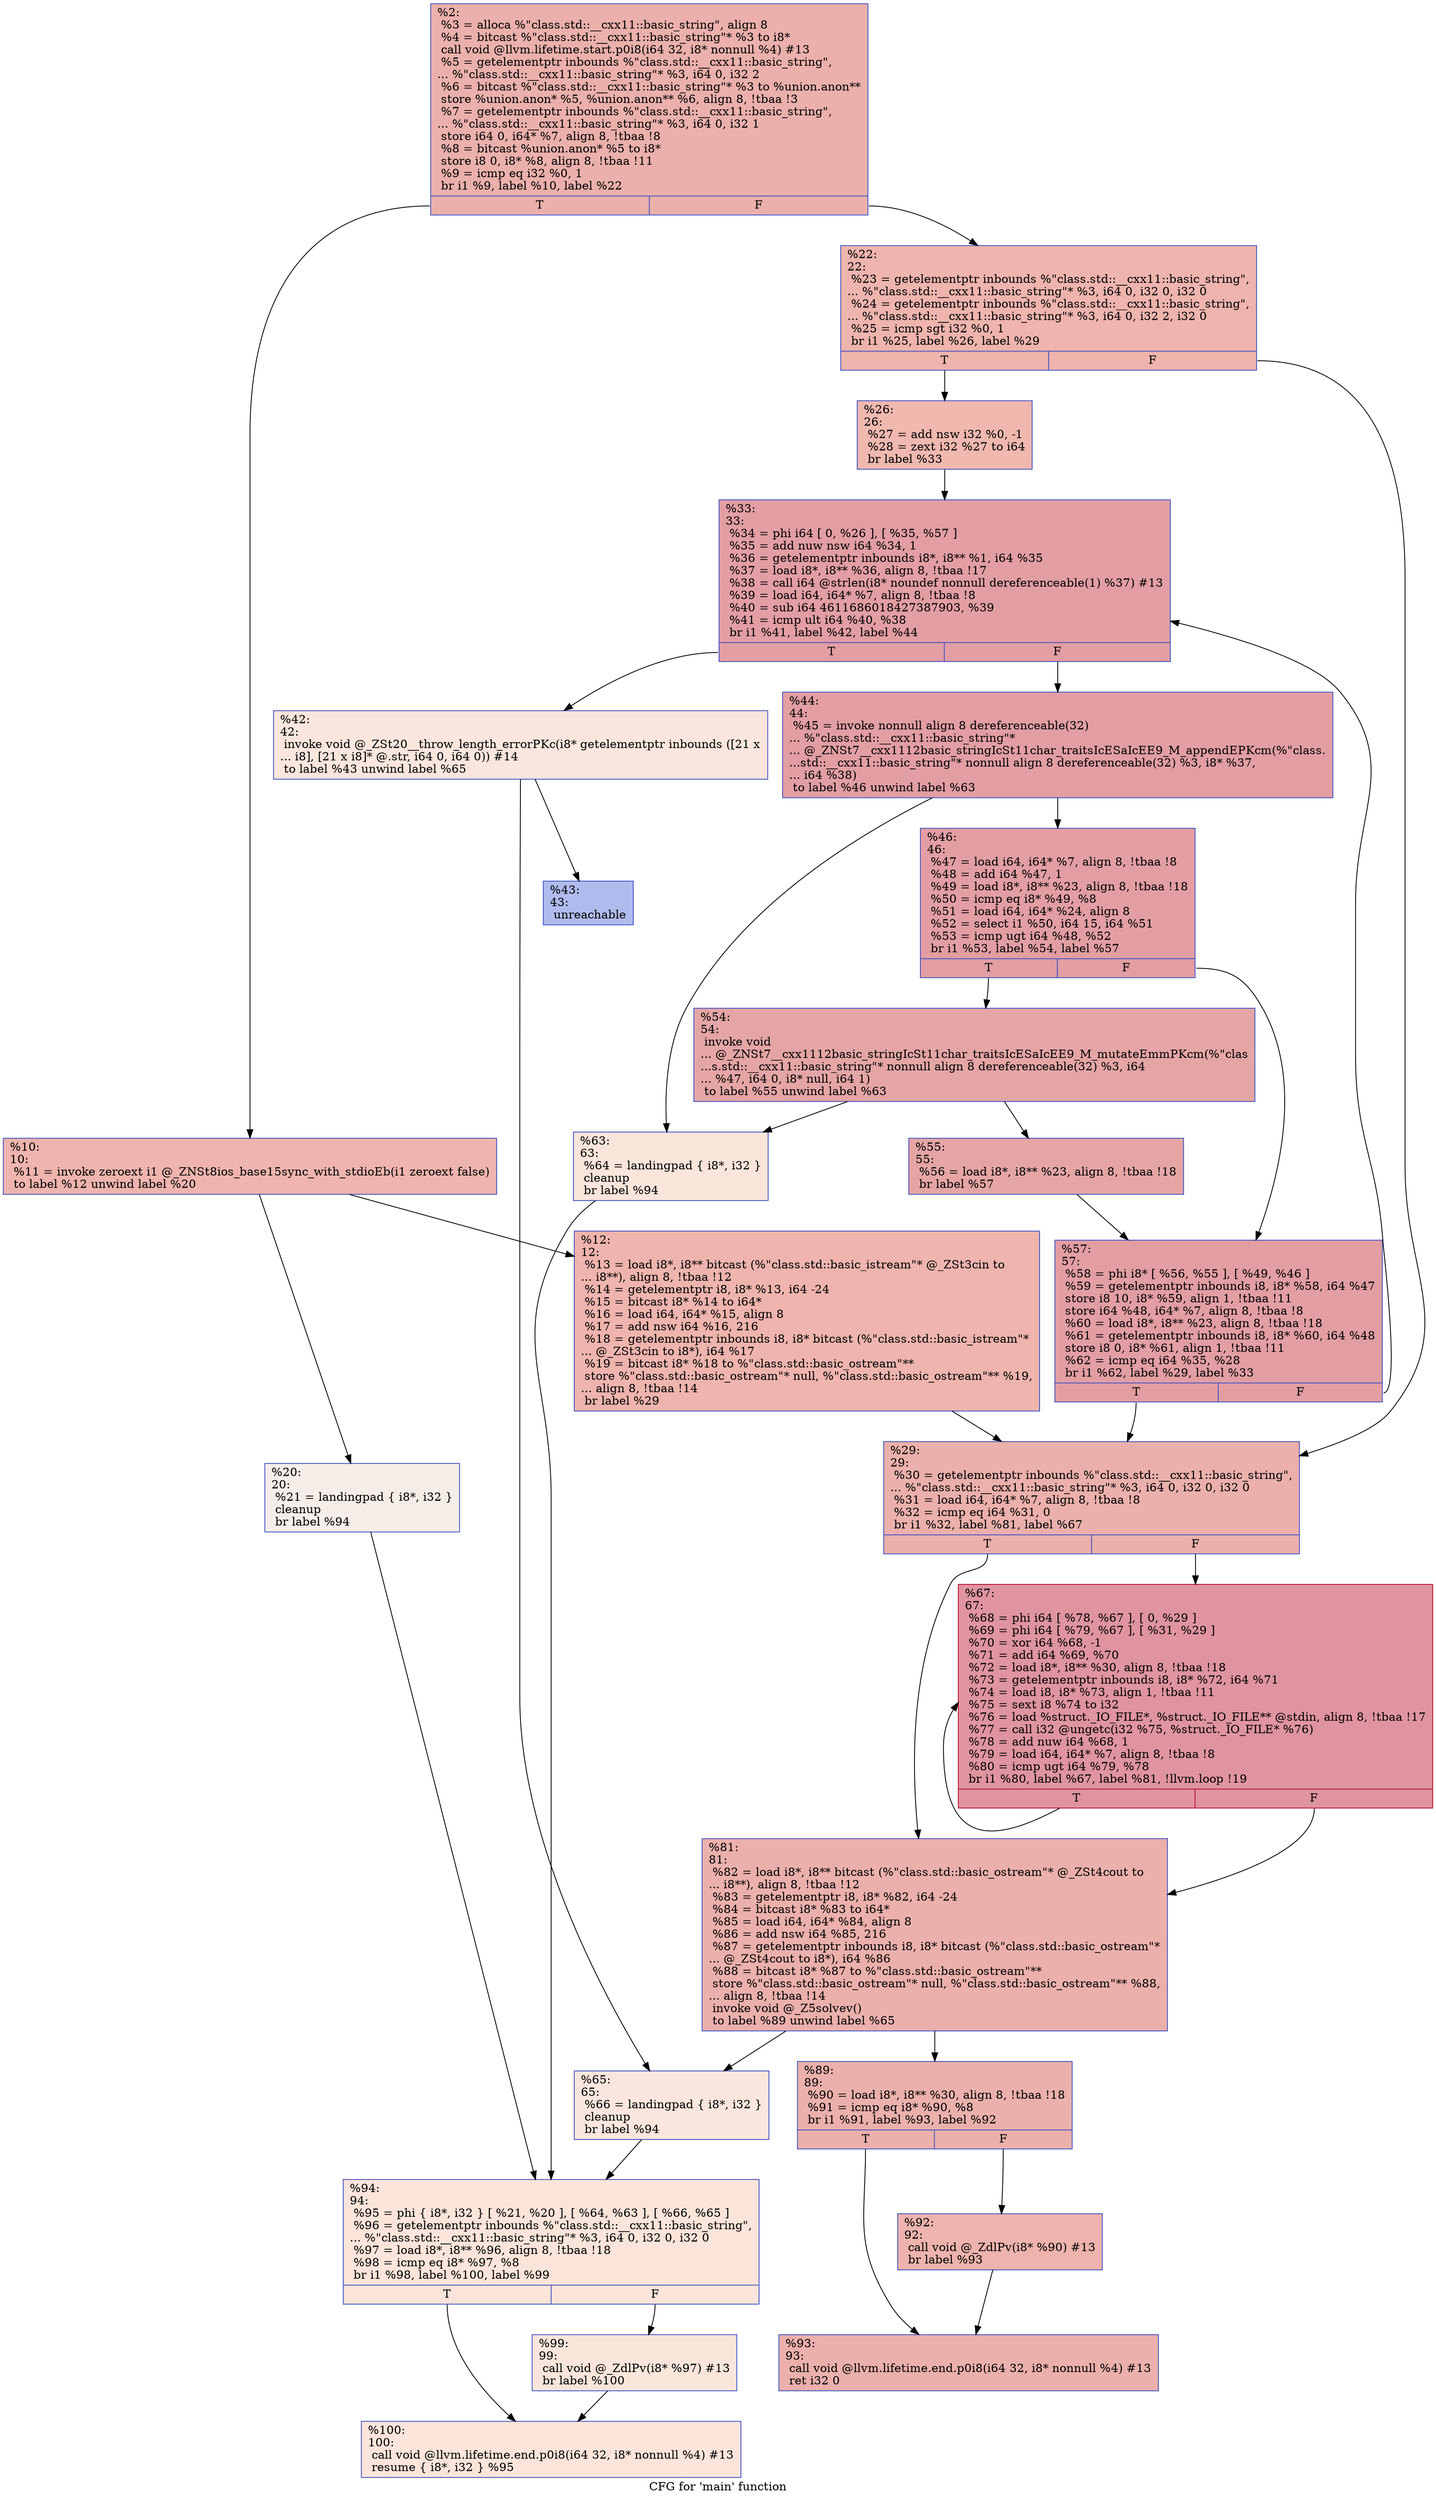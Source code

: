digraph "CFG for 'main' function" {
	label="CFG for 'main' function";

	Node0x56195fcba950 [shape=record,color="#3d50c3ff", style=filled, fillcolor="#d24b4070",label="{%2:\l  %3 = alloca %\"class.std::__cxx11::basic_string\", align 8\l  %4 = bitcast %\"class.std::__cxx11::basic_string\"* %3 to i8*\l  call void @llvm.lifetime.start.p0i8(i64 32, i8* nonnull %4) #13\l  %5 = getelementptr inbounds %\"class.std::__cxx11::basic_string\",\l... %\"class.std::__cxx11::basic_string\"* %3, i64 0, i32 2\l  %6 = bitcast %\"class.std::__cxx11::basic_string\"* %3 to %union.anon**\l  store %union.anon* %5, %union.anon** %6, align 8, !tbaa !3\l  %7 = getelementptr inbounds %\"class.std::__cxx11::basic_string\",\l... %\"class.std::__cxx11::basic_string\"* %3, i64 0, i32 1\l  store i64 0, i64* %7, align 8, !tbaa !8\l  %8 = bitcast %union.anon* %5 to i8*\l  store i8 0, i8* %8, align 8, !tbaa !11\l  %9 = icmp eq i32 %0, 1\l  br i1 %9, label %10, label %22\l|{<s0>T|<s1>F}}"];
	Node0x56195fcba950:s0 -> Node0x56195fcbaa50;
	Node0x56195fcba950:s1 -> Node0x56195fcbb710;
	Node0x56195fcbaa50 [shape=record,color="#3d50c3ff", style=filled, fillcolor="#d8564670",label="{%10:\l10:                                               \l  %11 = invoke zeroext i1 @_ZNSt8ios_base15sync_with_stdioEb(i1 zeroext false)\l          to label %12 unwind label %20\l}"];
	Node0x56195fcbaa50 -> Node0x56195fcbb850;
	Node0x56195fcbaa50 -> Node0x56195fcbb8e0;
	Node0x56195fcbb850 [shape=record,color="#3d50c3ff", style=filled, fillcolor="#d8564670",label="{%12:\l12:                                               \l  %13 = load i8*, i8** bitcast (%\"class.std::basic_istream\"* @_ZSt3cin to\l... i8**), align 8, !tbaa !12\l  %14 = getelementptr i8, i8* %13, i64 -24\l  %15 = bitcast i8* %14 to i64*\l  %16 = load i64, i64* %15, align 8\l  %17 = add nsw i64 %16, 216\l  %18 = getelementptr inbounds i8, i8* bitcast (%\"class.std::basic_istream\"*\l... @_ZSt3cin to i8*), i64 %17\l  %19 = bitcast i8* %18 to %\"class.std::basic_ostream\"**\l  store %\"class.std::basic_ostream\"* null, %\"class.std::basic_ostream\"** %19,\l... align 8, !tbaa !14\l  br label %29\l}"];
	Node0x56195fcbb850 -> Node0x56195fc97af0;
	Node0x56195fcbb8e0 [shape=record,color="#3d50c3ff", style=filled, fillcolor="#e8d6cc70",label="{%20:\l20:                                               \l  %21 = landingpad \{ i8*, i32 \}\l          cleanup\l  br label %94\l}"];
	Node0x56195fcbb8e0 -> Node0x56195fc97c60;
	Node0x56195fcbb710 [shape=record,color="#3d50c3ff", style=filled, fillcolor="#d8564670",label="{%22:\l22:                                               \l  %23 = getelementptr inbounds %\"class.std::__cxx11::basic_string\",\l... %\"class.std::__cxx11::basic_string\"* %3, i64 0, i32 0, i32 0\l  %24 = getelementptr inbounds %\"class.std::__cxx11::basic_string\",\l... %\"class.std::__cxx11::basic_string\"* %3, i64 0, i32 2, i32 0\l  %25 = icmp sgt i32 %0, 1\l  br i1 %25, label %26, label %29\l|{<s0>T|<s1>F}}"];
	Node0x56195fcbb710:s0 -> Node0x56195fc97f70;
	Node0x56195fcbb710:s1 -> Node0x56195fc97af0;
	Node0x56195fc97f70 [shape=record,color="#3d50c3ff", style=filled, fillcolor="#dc5d4a70",label="{%26:\l26:                                               \l  %27 = add nsw i32 %0, -1\l  %28 = zext i32 %27 to i64\l  br label %33\l}"];
	Node0x56195fc97f70 -> Node0x56195fcc0170;
	Node0x56195fc97af0 [shape=record,color="#3d50c3ff", style=filled, fillcolor="#d24b4070",label="{%29:\l29:                                               \l  %30 = getelementptr inbounds %\"class.std::__cxx11::basic_string\",\l... %\"class.std::__cxx11::basic_string\"* %3, i64 0, i32 0, i32 0\l  %31 = load i64, i64* %7, align 8, !tbaa !8\l  %32 = icmp eq i64 %31, 0\l  br i1 %32, label %81, label %67\l|{<s0>T|<s1>F}}"];
	Node0x56195fc97af0:s0 -> Node0x56195fcc0410;
	Node0x56195fc97af0:s1 -> Node0x56195fcc0460;
	Node0x56195fcc0170 [shape=record,color="#3d50c3ff", style=filled, fillcolor="#be242e70",label="{%33:\l33:                                               \l  %34 = phi i64 [ 0, %26 ], [ %35, %57 ]\l  %35 = add nuw nsw i64 %34, 1\l  %36 = getelementptr inbounds i8*, i8** %1, i64 %35\l  %37 = load i8*, i8** %36, align 8, !tbaa !17\l  %38 = call i64 @strlen(i8* noundef nonnull dereferenceable(1) %37) #13\l  %39 = load i64, i64* %7, align 8, !tbaa !8\l  %40 = sub i64 4611686018427387903, %39\l  %41 = icmp ult i64 %40, %38\l  br i1 %41, label %42, label %44\l|{<s0>T|<s1>F}}"];
	Node0x56195fcc0170:s0 -> Node0x56195fcc0d80;
	Node0x56195fcc0170:s1 -> Node0x56195fcc0e10;
	Node0x56195fcc0d80 [shape=record,color="#3d50c3ff", style=filled, fillcolor="#f3c7b170",label="{%42:\l42:                                               \l  invoke void @_ZSt20__throw_length_errorPKc(i8* getelementptr inbounds ([21 x\l... i8], [21 x i8]* @.str, i64 0, i64 0)) #14\l          to label %43 unwind label %65\l}"];
	Node0x56195fcc0d80 -> Node0x56195fcc1010;
	Node0x56195fcc0d80 -> Node0x56195fcc1060;
	Node0x56195fcc1010 [shape=record,color="#3d50c3ff", style=filled, fillcolor="#4c66d670",label="{%43:\l43:                                               \l  unreachable\l}"];
	Node0x56195fcc0e10 [shape=record,color="#3d50c3ff", style=filled, fillcolor="#be242e70",label="{%44:\l44:                                               \l  %45 = invoke nonnull align 8 dereferenceable(32)\l... %\"class.std::__cxx11::basic_string\"*\l... @_ZNSt7__cxx1112basic_stringIcSt11char_traitsIcESaIcEE9_M_appendEPKcm(%\"class.\l...std::__cxx11::basic_string\"* nonnull align 8 dereferenceable(32) %3, i8* %37,\l... i64 %38)\l          to label %46 unwind label %63\l}"];
	Node0x56195fcc0e10 -> Node0x56195fcc1430;
	Node0x56195fcc0e10 -> Node0x56195fcc1480;
	Node0x56195fcc1430 [shape=record,color="#3d50c3ff", style=filled, fillcolor="#be242e70",label="{%46:\l46:                                               \l  %47 = load i64, i64* %7, align 8, !tbaa !8\l  %48 = add i64 %47, 1\l  %49 = load i8*, i8** %23, align 8, !tbaa !18\l  %50 = icmp eq i8* %49, %8\l  %51 = load i64, i64* %24, align 8\l  %52 = select i1 %50, i64 15, i64 %51\l  %53 = icmp ugt i64 %48, %52\l  br i1 %53, label %54, label %57\l|{<s0>T|<s1>F}}"];
	Node0x56195fcc1430:s0 -> Node0x56195fcc13e0;
	Node0x56195fcc1430:s1 -> Node0x56195fcc0590;
	Node0x56195fcc13e0 [shape=record,color="#3d50c3ff", style=filled, fillcolor="#c5333470",label="{%54:\l54:                                               \l  invoke void\l... @_ZNSt7__cxx1112basic_stringIcSt11char_traitsIcESaIcEE9_M_mutateEmmPKcm(%\"clas\l...s.std::__cxx11::basic_string\"* nonnull align 8 dereferenceable(32) %3, i64\l... %47, i64 0, i8* null, i64 1)\l          to label %55 unwind label %63\l}"];
	Node0x56195fcc13e0 -> Node0x56195fcc1b30;
	Node0x56195fcc13e0 -> Node0x56195fcc1480;
	Node0x56195fcc1b30 [shape=record,color="#3d50c3ff", style=filled, fillcolor="#c5333470",label="{%55:\l55:                                               \l  %56 = load i8*, i8** %23, align 8, !tbaa !18\l  br label %57\l}"];
	Node0x56195fcc1b30 -> Node0x56195fcc0590;
	Node0x56195fcc0590 [shape=record,color="#3d50c3ff", style=filled, fillcolor="#be242e70",label="{%57:\l57:                                               \l  %58 = phi i8* [ %56, %55 ], [ %49, %46 ]\l  %59 = getelementptr inbounds i8, i8* %58, i64 %47\l  store i8 10, i8* %59, align 1, !tbaa !11\l  store i64 %48, i64* %7, align 8, !tbaa !8\l  %60 = load i8*, i8** %23, align 8, !tbaa !18\l  %61 = getelementptr inbounds i8, i8* %60, i64 %48\l  store i8 0, i8* %61, align 1, !tbaa !11\l  %62 = icmp eq i64 %35, %28\l  br i1 %62, label %29, label %33\l|{<s0>T|<s1>F}}"];
	Node0x56195fcc0590:s0 -> Node0x56195fc97af0;
	Node0x56195fcc0590:s1 -> Node0x56195fcc0170;
	Node0x56195fcc1480 [shape=record,color="#3d50c3ff", style=filled, fillcolor="#f4c5ad70",label="{%63:\l63:                                               \l  %64 = landingpad \{ i8*, i32 \}\l          cleanup\l  br label %94\l}"];
	Node0x56195fcc1480 -> Node0x56195fc97c60;
	Node0x56195fcc1060 [shape=record,color="#3d50c3ff", style=filled, fillcolor="#f3c7b170",label="{%65:\l65:                                               \l  %66 = landingpad \{ i8*, i32 \}\l          cleanup\l  br label %94\l}"];
	Node0x56195fcc1060 -> Node0x56195fc97c60;
	Node0x56195fcc0460 [shape=record,color="#b70d28ff", style=filled, fillcolor="#b70d2870",label="{%67:\l67:                                               \l  %68 = phi i64 [ %78, %67 ], [ 0, %29 ]\l  %69 = phi i64 [ %79, %67 ], [ %31, %29 ]\l  %70 = xor i64 %68, -1\l  %71 = add i64 %69, %70\l  %72 = load i8*, i8** %30, align 8, !tbaa !18\l  %73 = getelementptr inbounds i8, i8* %72, i64 %71\l  %74 = load i8, i8* %73, align 1, !tbaa !11\l  %75 = sext i8 %74 to i32\l  %76 = load %struct._IO_FILE*, %struct._IO_FILE** @stdin, align 8, !tbaa !17\l  %77 = call i32 @ungetc(i32 %75, %struct._IO_FILE* %76)\l  %78 = add nuw i64 %68, 1\l  %79 = load i64, i64* %7, align 8, !tbaa !8\l  %80 = icmp ugt i64 %79, %78\l  br i1 %80, label %67, label %81, !llvm.loop !19\l|{<s0>T|<s1>F}}"];
	Node0x56195fcc0460:s0 -> Node0x56195fcc0460;
	Node0x56195fcc0460:s1 -> Node0x56195fcc0410;
	Node0x56195fcc0410 [shape=record,color="#3d50c3ff", style=filled, fillcolor="#d24b4070",label="{%81:\l81:                                               \l  %82 = load i8*, i8** bitcast (%\"class.std::basic_ostream\"* @_ZSt4cout to\l... i8**), align 8, !tbaa !12\l  %83 = getelementptr i8, i8* %82, i64 -24\l  %84 = bitcast i8* %83 to i64*\l  %85 = load i64, i64* %84, align 8\l  %86 = add nsw i64 %85, 216\l  %87 = getelementptr inbounds i8, i8* bitcast (%\"class.std::basic_ostream\"*\l... @_ZSt4cout to i8*), i64 %86\l  %88 = bitcast i8* %87 to %\"class.std::basic_ostream\"**\l  store %\"class.std::basic_ostream\"* null, %\"class.std::basic_ostream\"** %88,\l... align 8, !tbaa !14\l  invoke void @_Z5solvev()\l          to label %89 unwind label %65\l}"];
	Node0x56195fcc0410 -> Node0x56195fcc40e0;
	Node0x56195fcc0410 -> Node0x56195fcc1060;
	Node0x56195fcc40e0 [shape=record,color="#3d50c3ff", style=filled, fillcolor="#d24b4070",label="{%89:\l89:                                               \l  %90 = load i8*, i8** %30, align 8, !tbaa !18\l  %91 = icmp eq i8* %90, %8\l  br i1 %91, label %93, label %92\l|{<s0>T|<s1>F}}"];
	Node0x56195fcc40e0:s0 -> Node0x56195fcc4340;
	Node0x56195fcc40e0:s1 -> Node0x56195fcc4390;
	Node0x56195fcc4390 [shape=record,color="#3d50c3ff", style=filled, fillcolor="#d6524470",label="{%92:\l92:                                               \l  call void @_ZdlPv(i8* %90) #13\l  br label %93\l}"];
	Node0x56195fcc4390 -> Node0x56195fcc4340;
	Node0x56195fcc4340 [shape=record,color="#3d50c3ff", style=filled, fillcolor="#d24b4070",label="{%93:\l93:                                               \l  call void @llvm.lifetime.end.p0i8(i64 32, i8* nonnull %4) #13\l  ret i32 0\l}"];
	Node0x56195fc97c60 [shape=record,color="#3d50c3ff", style=filled, fillcolor="#f5c1a970",label="{%94:\l94:                                               \l  %95 = phi \{ i8*, i32 \} [ %21, %20 ], [ %64, %63 ], [ %66, %65 ]\l  %96 = getelementptr inbounds %\"class.std::__cxx11::basic_string\",\l... %\"class.std::__cxx11::basic_string\"* %3, i64 0, i32 0, i32 0\l  %97 = load i8*, i8** %96, align 8, !tbaa !18\l  %98 = icmp eq i8* %97, %8\l  br i1 %98, label %100, label %99\l|{<s0>T|<s1>F}}"];
	Node0x56195fc97c60:s0 -> Node0x56195fcc4a80;
	Node0x56195fc97c60:s1 -> Node0x56195fcc4ad0;
	Node0x56195fcc4ad0 [shape=record,color="#3d50c3ff", style=filled, fillcolor="#f4c5ad70",label="{%99:\l99:                                               \l  call void @_ZdlPv(i8* %97) #13\l  br label %100\l}"];
	Node0x56195fcc4ad0 -> Node0x56195fcc4a80;
	Node0x56195fcc4a80 [shape=record,color="#3d50c3ff", style=filled, fillcolor="#f5c1a970",label="{%100:\l100:                                              \l  call void @llvm.lifetime.end.p0i8(i64 32, i8* nonnull %4) #13\l  resume \{ i8*, i32 \} %95\l}"];
}
